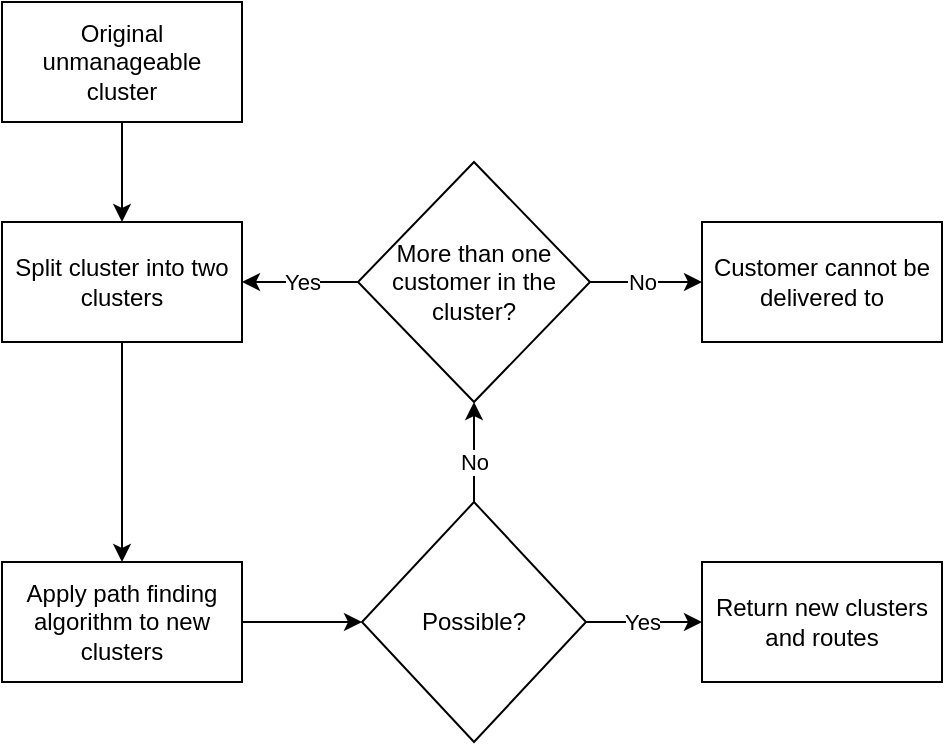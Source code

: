 <mxfile version="13.1.1" type="device"><diagram id="Kha59XK9eRjtxWADOh0r" name="Page-1"><mxGraphModel dx="1662" dy="771" grid="1" gridSize="10" guides="1" tooltips="1" connect="1" arrows="1" fold="1" page="1" pageScale="1" pageWidth="827" pageHeight="1169" math="0" shadow="0"><root><mxCell id="0"/><mxCell id="1" parent="0"/><mxCell id="vyPIt9cea8eZE-JhJete-1" value="Apply path finding algorithm to new clusters" style="rounded=0;whiteSpace=wrap;html=1;" vertex="1" parent="1"><mxGeometry x="80" y="390" width="120" height="60" as="geometry"/></mxCell><mxCell id="vyPIt9cea8eZE-JhJete-2" value="Return new clusters and routes" style="rounded=0;whiteSpace=wrap;html=1;" vertex="1" parent="1"><mxGeometry x="430" y="390" width="120" height="60" as="geometry"/></mxCell><mxCell id="vyPIt9cea8eZE-JhJete-4" value="Split cluster into two clusters" style="rounded=0;whiteSpace=wrap;html=1;" vertex="1" parent="1"><mxGeometry x="80" y="220" width="120" height="60" as="geometry"/></mxCell><mxCell id="vyPIt9cea8eZE-JhJete-5" value="Original unmanageable cluster" style="rounded=0;whiteSpace=wrap;html=1;" vertex="1" parent="1"><mxGeometry x="80" y="110" width="120" height="60" as="geometry"/></mxCell><mxCell id="vyPIt9cea8eZE-JhJete-6" value="Possible?" style="rhombus;whiteSpace=wrap;html=1;" vertex="1" parent="1"><mxGeometry x="260" y="360" width="112" height="120" as="geometry"/></mxCell><mxCell id="vyPIt9cea8eZE-JhJete-7" value="More than one customer in the cluster?" style="rhombus;whiteSpace=wrap;html=1;" vertex="1" parent="1"><mxGeometry x="258" y="190" width="116" height="120" as="geometry"/></mxCell><mxCell id="vyPIt9cea8eZE-JhJete-8" value="" style="endArrow=classic;html=1;exitX=1;exitY=0.5;exitDx=0;exitDy=0;entryX=0;entryY=0.5;entryDx=0;entryDy=0;" edge="1" parent="1" source="vyPIt9cea8eZE-JhJete-1" target="vyPIt9cea8eZE-JhJete-6"><mxGeometry width="50" height="50" relative="1" as="geometry"><mxPoint x="390" y="370" as="sourcePoint"/><mxPoint x="440" y="320" as="targetPoint"/></mxGeometry></mxCell><mxCell id="vyPIt9cea8eZE-JhJete-9" value="" style="endArrow=classic;html=1;exitX=0.5;exitY=1;exitDx=0;exitDy=0;entryX=0.5;entryY=0;entryDx=0;entryDy=0;" edge="1" parent="1" source="vyPIt9cea8eZE-JhJete-4" target="vyPIt9cea8eZE-JhJete-1"><mxGeometry width="50" height="50" relative="1" as="geometry"><mxPoint x="390" y="370" as="sourcePoint"/><mxPoint x="440" y="320" as="targetPoint"/></mxGeometry></mxCell><mxCell id="vyPIt9cea8eZE-JhJete-10" value="" style="endArrow=classic;html=1;exitX=0.5;exitY=1;exitDx=0;exitDy=0;entryX=0.5;entryY=0;entryDx=0;entryDy=0;" edge="1" parent="1" source="vyPIt9cea8eZE-JhJete-5" target="vyPIt9cea8eZE-JhJete-4"><mxGeometry width="50" height="50" relative="1" as="geometry"><mxPoint x="390" y="370" as="sourcePoint"/><mxPoint x="440" y="320" as="targetPoint"/></mxGeometry></mxCell><mxCell id="vyPIt9cea8eZE-JhJete-11" value="" style="endArrow=classic;html=1;exitX=0;exitY=0.5;exitDx=0;exitDy=0;entryX=1;entryY=0.5;entryDx=0;entryDy=0;" edge="1" parent="1" source="vyPIt9cea8eZE-JhJete-7" target="vyPIt9cea8eZE-JhJete-4"><mxGeometry width="50" height="50" relative="1" as="geometry"><mxPoint x="390" y="370" as="sourcePoint"/><mxPoint x="440" y="320" as="targetPoint"/></mxGeometry></mxCell><mxCell id="vyPIt9cea8eZE-JhJete-16" value="Yes" style="edgeLabel;html=1;align=center;verticalAlign=middle;resizable=0;points=[];" vertex="1" connectable="0" parent="vyPIt9cea8eZE-JhJete-11"><mxGeometry x="-0.414" y="1" relative="1" as="geometry"><mxPoint x="-11" y="-1" as="offset"/></mxGeometry></mxCell><mxCell id="vyPIt9cea8eZE-JhJete-12" value="" style="endArrow=classic;html=1;exitX=0.5;exitY=0;exitDx=0;exitDy=0;entryX=0.5;entryY=1;entryDx=0;entryDy=0;" edge="1" parent="1" source="vyPIt9cea8eZE-JhJete-6" target="vyPIt9cea8eZE-JhJete-7"><mxGeometry width="50" height="50" relative="1" as="geometry"><mxPoint x="390" y="370" as="sourcePoint"/><mxPoint x="440" y="320" as="targetPoint"/></mxGeometry></mxCell><mxCell id="vyPIt9cea8eZE-JhJete-15" value="No" style="edgeLabel;html=1;align=center;verticalAlign=middle;resizable=0;points=[];" vertex="1" connectable="0" parent="vyPIt9cea8eZE-JhJete-12"><mxGeometry x="-0.52" y="-1" relative="1" as="geometry"><mxPoint x="-1" y="-8" as="offset"/></mxGeometry></mxCell><mxCell id="vyPIt9cea8eZE-JhJete-13" value="" style="endArrow=classic;html=1;exitX=1;exitY=0.5;exitDx=0;exitDy=0;entryX=0;entryY=0.5;entryDx=0;entryDy=0;" edge="1" parent="1" source="vyPIt9cea8eZE-JhJete-6" target="vyPIt9cea8eZE-JhJete-2"><mxGeometry width="50" height="50" relative="1" as="geometry"><mxPoint x="390" y="370" as="sourcePoint"/><mxPoint x="440" y="320" as="targetPoint"/></mxGeometry></mxCell><mxCell id="vyPIt9cea8eZE-JhJete-14" value="Yes" style="edgeLabel;html=1;align=center;verticalAlign=middle;resizable=0;points=[];" vertex="1" connectable="0" parent="vyPIt9cea8eZE-JhJete-13"><mxGeometry x="-0.448" y="-2" relative="1" as="geometry"><mxPoint x="12" y="-2" as="offset"/></mxGeometry></mxCell><mxCell id="vyPIt9cea8eZE-JhJete-19" value="Customer cannot be delivered to" style="rounded=0;whiteSpace=wrap;html=1;" vertex="1" parent="1"><mxGeometry x="430" y="220" width="120" height="60" as="geometry"/></mxCell><mxCell id="vyPIt9cea8eZE-JhJete-20" value="" style="endArrow=classic;html=1;exitX=1;exitY=0.5;exitDx=0;exitDy=0;entryX=0;entryY=0.5;entryDx=0;entryDy=0;" edge="1" parent="1" source="vyPIt9cea8eZE-JhJete-7" target="vyPIt9cea8eZE-JhJete-19"><mxGeometry width="50" height="50" relative="1" as="geometry"><mxPoint x="390" y="370" as="sourcePoint"/><mxPoint x="440" y="320" as="targetPoint"/></mxGeometry></mxCell><mxCell id="vyPIt9cea8eZE-JhJete-21" value="No" style="edgeLabel;html=1;align=center;verticalAlign=middle;resizable=0;points=[];" vertex="1" connectable="0" parent="vyPIt9cea8eZE-JhJete-20"><mxGeometry x="-0.393" y="-2" relative="1" as="geometry"><mxPoint x="9" y="-2" as="offset"/></mxGeometry></mxCell></root></mxGraphModel></diagram></mxfile>